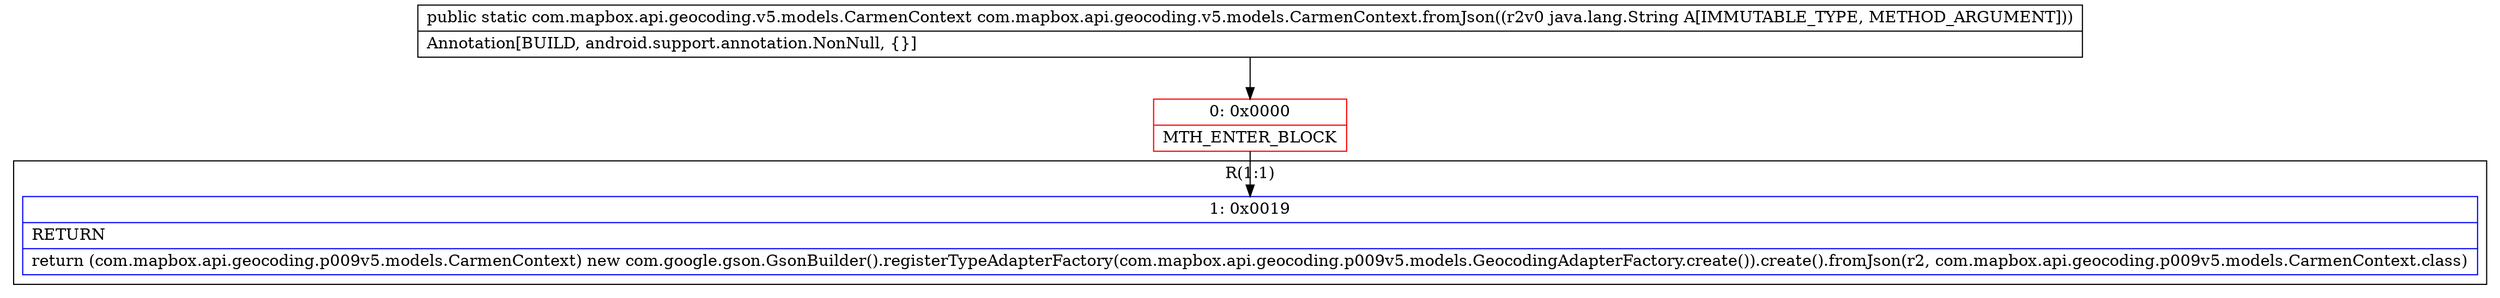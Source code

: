 digraph "CFG forcom.mapbox.api.geocoding.v5.models.CarmenContext.fromJson(Ljava\/lang\/String;)Lcom\/mapbox\/api\/geocoding\/v5\/models\/CarmenContext;" {
subgraph cluster_Region_724489150 {
label = "R(1:1)";
node [shape=record,color=blue];
Node_1 [shape=record,label="{1\:\ 0x0019|RETURN\l|return (com.mapbox.api.geocoding.p009v5.models.CarmenContext) new com.google.gson.GsonBuilder().registerTypeAdapterFactory(com.mapbox.api.geocoding.p009v5.models.GeocodingAdapterFactory.create()).create().fromJson(r2, com.mapbox.api.geocoding.p009v5.models.CarmenContext.class)\l}"];
}
Node_0 [shape=record,color=red,label="{0\:\ 0x0000|MTH_ENTER_BLOCK\l}"];
MethodNode[shape=record,label="{public static com.mapbox.api.geocoding.v5.models.CarmenContext com.mapbox.api.geocoding.v5.models.CarmenContext.fromJson((r2v0 java.lang.String A[IMMUTABLE_TYPE, METHOD_ARGUMENT]))  | Annotation[BUILD, android.support.annotation.NonNull, \{\}]\l}"];
MethodNode -> Node_0;
Node_0 -> Node_1;
}


